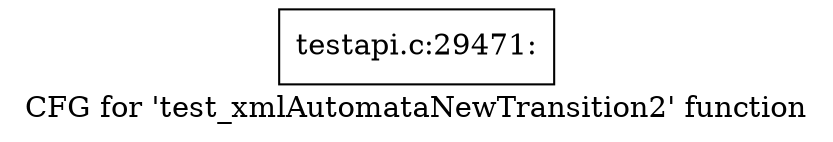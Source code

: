 digraph "CFG for 'test_xmlAutomataNewTransition2' function" {
	label="CFG for 'test_xmlAutomataNewTransition2' function";

	Node0x509e1f0 [shape=record,label="{testapi.c:29471:}"];
}
